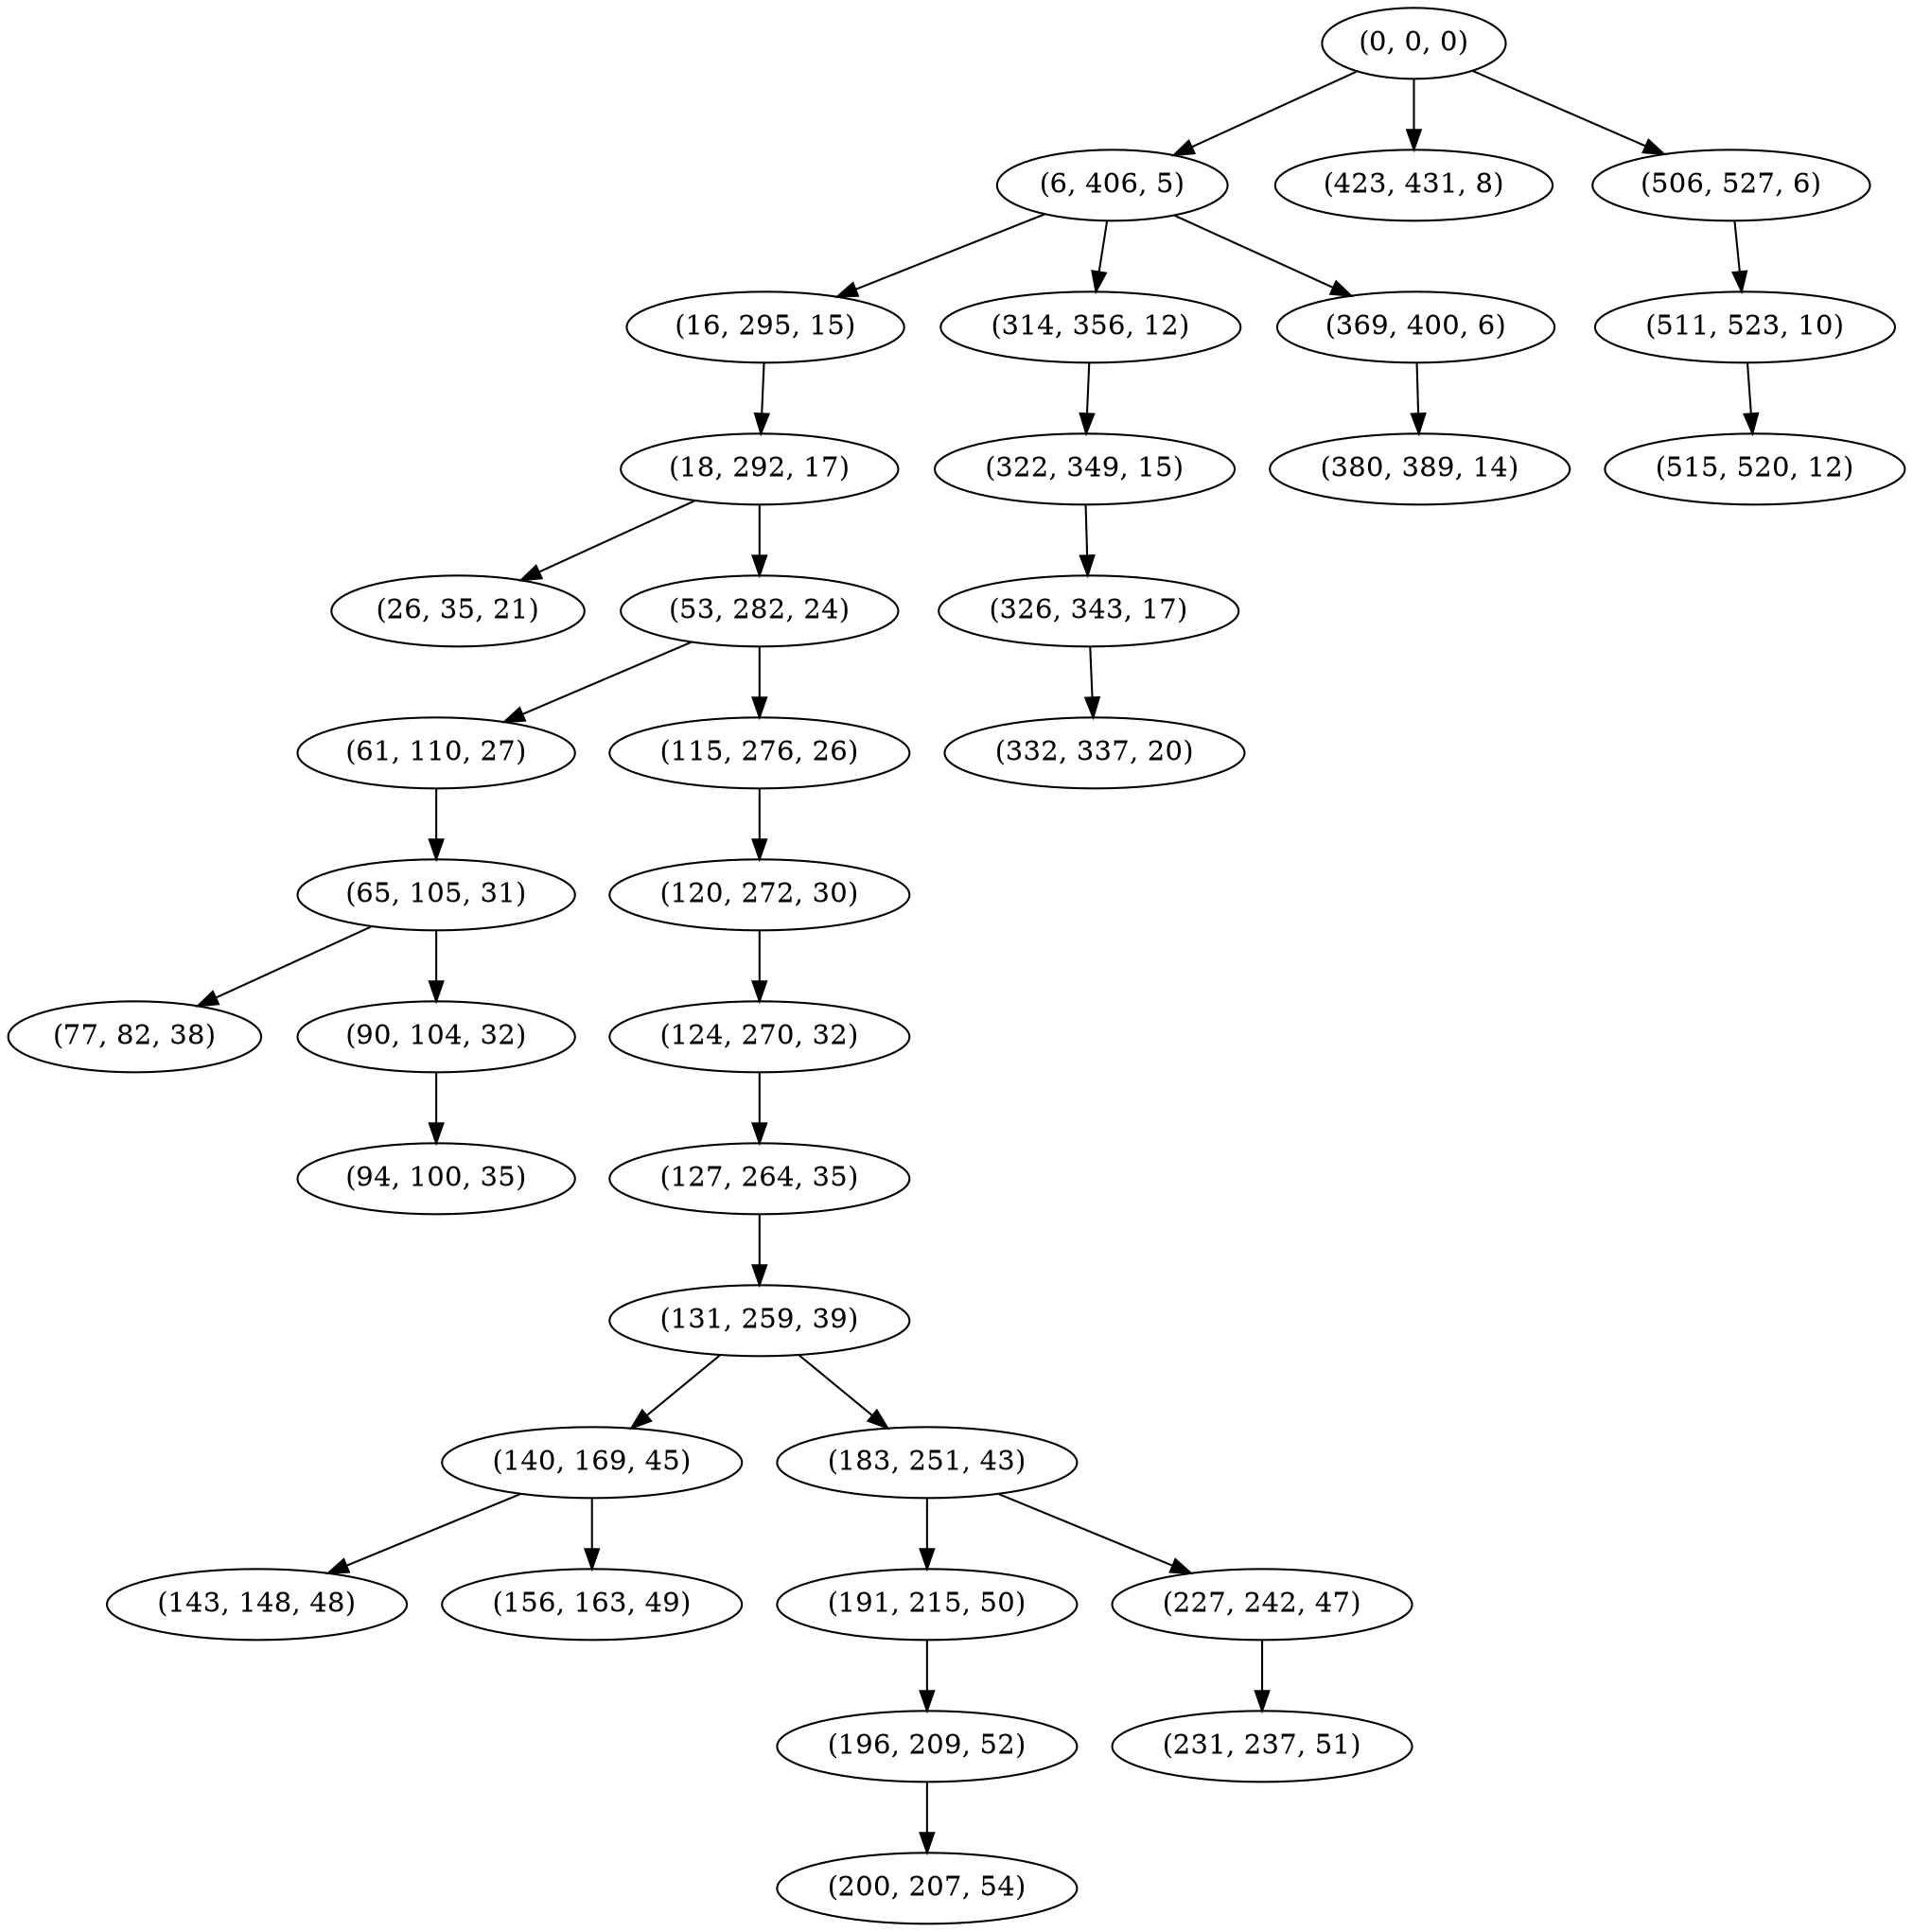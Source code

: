 digraph tree {
    "(0, 0, 0)";
    "(6, 406, 5)";
    "(16, 295, 15)";
    "(18, 292, 17)";
    "(26, 35, 21)";
    "(53, 282, 24)";
    "(61, 110, 27)";
    "(65, 105, 31)";
    "(77, 82, 38)";
    "(90, 104, 32)";
    "(94, 100, 35)";
    "(115, 276, 26)";
    "(120, 272, 30)";
    "(124, 270, 32)";
    "(127, 264, 35)";
    "(131, 259, 39)";
    "(140, 169, 45)";
    "(143, 148, 48)";
    "(156, 163, 49)";
    "(183, 251, 43)";
    "(191, 215, 50)";
    "(196, 209, 52)";
    "(200, 207, 54)";
    "(227, 242, 47)";
    "(231, 237, 51)";
    "(314, 356, 12)";
    "(322, 349, 15)";
    "(326, 343, 17)";
    "(332, 337, 20)";
    "(369, 400, 6)";
    "(380, 389, 14)";
    "(423, 431, 8)";
    "(506, 527, 6)";
    "(511, 523, 10)";
    "(515, 520, 12)";
    "(0, 0, 0)" -> "(6, 406, 5)";
    "(0, 0, 0)" -> "(423, 431, 8)";
    "(0, 0, 0)" -> "(506, 527, 6)";
    "(6, 406, 5)" -> "(16, 295, 15)";
    "(6, 406, 5)" -> "(314, 356, 12)";
    "(6, 406, 5)" -> "(369, 400, 6)";
    "(16, 295, 15)" -> "(18, 292, 17)";
    "(18, 292, 17)" -> "(26, 35, 21)";
    "(18, 292, 17)" -> "(53, 282, 24)";
    "(53, 282, 24)" -> "(61, 110, 27)";
    "(53, 282, 24)" -> "(115, 276, 26)";
    "(61, 110, 27)" -> "(65, 105, 31)";
    "(65, 105, 31)" -> "(77, 82, 38)";
    "(65, 105, 31)" -> "(90, 104, 32)";
    "(90, 104, 32)" -> "(94, 100, 35)";
    "(115, 276, 26)" -> "(120, 272, 30)";
    "(120, 272, 30)" -> "(124, 270, 32)";
    "(124, 270, 32)" -> "(127, 264, 35)";
    "(127, 264, 35)" -> "(131, 259, 39)";
    "(131, 259, 39)" -> "(140, 169, 45)";
    "(131, 259, 39)" -> "(183, 251, 43)";
    "(140, 169, 45)" -> "(143, 148, 48)";
    "(140, 169, 45)" -> "(156, 163, 49)";
    "(183, 251, 43)" -> "(191, 215, 50)";
    "(183, 251, 43)" -> "(227, 242, 47)";
    "(191, 215, 50)" -> "(196, 209, 52)";
    "(196, 209, 52)" -> "(200, 207, 54)";
    "(227, 242, 47)" -> "(231, 237, 51)";
    "(314, 356, 12)" -> "(322, 349, 15)";
    "(322, 349, 15)" -> "(326, 343, 17)";
    "(326, 343, 17)" -> "(332, 337, 20)";
    "(369, 400, 6)" -> "(380, 389, 14)";
    "(506, 527, 6)" -> "(511, 523, 10)";
    "(511, 523, 10)" -> "(515, 520, 12)";
}
